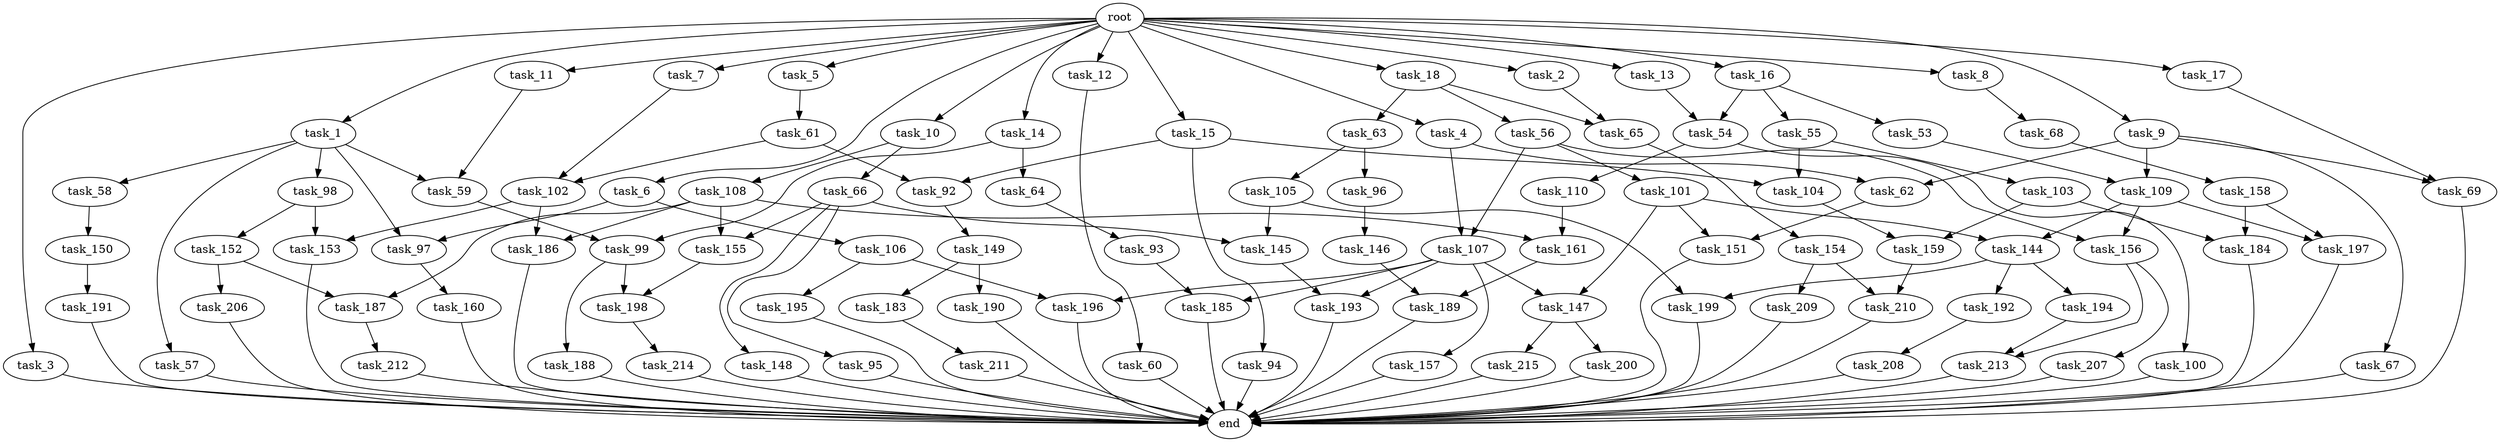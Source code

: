 digraph G {
  root [size="0.000000"];
  task_1 [size="1024.000000"];
  task_2 [size="1024.000000"];
  task_3 [size="1024.000000"];
  task_4 [size="1024.000000"];
  task_5 [size="1024.000000"];
  task_6 [size="1024.000000"];
  task_7 [size="1024.000000"];
  task_8 [size="1024.000000"];
  task_9 [size="1024.000000"];
  task_10 [size="1024.000000"];
  task_11 [size="1024.000000"];
  task_12 [size="1024.000000"];
  task_13 [size="1024.000000"];
  task_14 [size="1024.000000"];
  task_15 [size="1024.000000"];
  task_16 [size="1024.000000"];
  task_17 [size="1024.000000"];
  task_18 [size="1024.000000"];
  task_53 [size="858993459200.000000"];
  task_54 [size="936302870528.000000"];
  task_55 [size="858993459200.000000"];
  task_56 [size="77309411328.000000"];
  task_57 [size="137438953472.000000"];
  task_58 [size="137438953472.000000"];
  task_59 [size="352187318272.000000"];
  task_60 [size="34359738368.000000"];
  task_61 [size="858993459200.000000"];
  task_62 [size="996432412672.000000"];
  task_63 [size="77309411328.000000"];
  task_64 [size="214748364800.000000"];
  task_65 [size="498216206336.000000"];
  task_66 [size="549755813888.000000"];
  task_67 [size="858993459200.000000"];
  task_68 [size="549755813888.000000"];
  task_69 [size="1168231104512.000000"];
  task_92 [size="1073741824000.000000"];
  task_93 [size="137438953472.000000"];
  task_94 [size="214748364800.000000"];
  task_95 [size="695784701952.000000"];
  task_96 [size="549755813888.000000"];
  task_97 [size="214748364800.000000"];
  task_98 [size="137438953472.000000"];
  task_99 [size="523986010112.000000"];
  task_100 [size="858993459200.000000"];
  task_101 [size="858993459200.000000"];
  task_102 [size="893353197568.000000"];
  task_103 [size="420906795008.000000"];
  task_104 [size="635655159808.000000"];
  task_105 [size="549755813888.000000"];
  task_106 [size="77309411328.000000"];
  task_107 [size="996432412672.000000"];
  task_108 [size="549755813888.000000"];
  task_109 [size="1408749273088.000000"];
  task_110 [size="858993459200.000000"];
  task_144 [size="893353197568.000000"];
  task_145 [size="1116691496960.000000"];
  task_146 [size="309237645312.000000"];
  task_147 [size="893353197568.000000"];
  task_148 [size="695784701952.000000"];
  task_149 [size="137438953472.000000"];
  task_150 [size="420906795008.000000"];
  task_151 [size="936302870528.000000"];
  task_152 [size="214748364800.000000"];
  task_153 [size="910533066752.000000"];
  task_154 [size="549755813888.000000"];
  task_155 [size="1554778161152.000000"];
  task_156 [size="893353197568.000000"];
  task_157 [size="34359738368.000000"];
  task_158 [size="858993459200.000000"];
  task_159 [size="1408749273088.000000"];
  task_160 [size="695784701952.000000"];
  task_161 [size="1554778161152.000000"];
  task_183 [size="137438953472.000000"];
  task_184 [size="1099511627776.000000"];
  task_185 [size="343597383680.000000"];
  task_186 [size="1554778161152.000000"];
  task_187 [size="996432412672.000000"];
  task_188 [size="309237645312.000000"];
  task_189 [size="1005022347264.000000"];
  task_190 [size="137438953472.000000"];
  task_191 [size="77309411328.000000"];
  task_192 [size="549755813888.000000"];
  task_193 [size="68719476736.000000"];
  task_194 [size="549755813888.000000"];
  task_195 [size="858993459200.000000"];
  task_196 [size="893353197568.000000"];
  task_197 [size="584115552256.000000"];
  task_198 [size="386547056640.000000"];
  task_199 [size="970662608896.000000"];
  task_200 [size="309237645312.000000"];
  task_206 [size="137438953472.000000"];
  task_207 [size="549755813888.000000"];
  task_208 [size="549755813888.000000"];
  task_209 [size="695784701952.000000"];
  task_210 [size="910533066752.000000"];
  task_211 [size="858993459200.000000"];
  task_212 [size="695784701952.000000"];
  task_213 [size="1245540515840.000000"];
  task_214 [size="309237645312.000000"];
  task_215 [size="309237645312.000000"];
  end [size="0.000000"];

  root -> task_1 [size="1.000000"];
  root -> task_2 [size="1.000000"];
  root -> task_3 [size="1.000000"];
  root -> task_4 [size="1.000000"];
  root -> task_5 [size="1.000000"];
  root -> task_6 [size="1.000000"];
  root -> task_7 [size="1.000000"];
  root -> task_8 [size="1.000000"];
  root -> task_9 [size="1.000000"];
  root -> task_10 [size="1.000000"];
  root -> task_11 [size="1.000000"];
  root -> task_12 [size="1.000000"];
  root -> task_13 [size="1.000000"];
  root -> task_14 [size="1.000000"];
  root -> task_15 [size="1.000000"];
  root -> task_16 [size="1.000000"];
  root -> task_17 [size="1.000000"];
  root -> task_18 [size="1.000000"];
  task_1 -> task_57 [size="134217728.000000"];
  task_1 -> task_58 [size="134217728.000000"];
  task_1 -> task_59 [size="134217728.000000"];
  task_1 -> task_97 [size="134217728.000000"];
  task_1 -> task_98 [size="134217728.000000"];
  task_2 -> task_65 [size="411041792.000000"];
  task_3 -> end [size="1.000000"];
  task_4 -> task_62 [size="134217728.000000"];
  task_4 -> task_107 [size="134217728.000000"];
  task_5 -> task_61 [size="838860800.000000"];
  task_6 -> task_97 [size="75497472.000000"];
  task_6 -> task_106 [size="75497472.000000"];
  task_7 -> task_102 [size="33554432.000000"];
  task_8 -> task_68 [size="536870912.000000"];
  task_9 -> task_62 [size="838860800.000000"];
  task_9 -> task_67 [size="838860800.000000"];
  task_9 -> task_69 [size="838860800.000000"];
  task_9 -> task_109 [size="838860800.000000"];
  task_10 -> task_66 [size="536870912.000000"];
  task_10 -> task_108 [size="536870912.000000"];
  task_11 -> task_59 [size="209715200.000000"];
  task_12 -> task_60 [size="33554432.000000"];
  task_13 -> task_54 [size="75497472.000000"];
  task_14 -> task_64 [size="209715200.000000"];
  task_14 -> task_99 [size="209715200.000000"];
  task_15 -> task_92 [size="209715200.000000"];
  task_15 -> task_94 [size="209715200.000000"];
  task_15 -> task_104 [size="209715200.000000"];
  task_16 -> task_53 [size="838860800.000000"];
  task_16 -> task_54 [size="838860800.000000"];
  task_16 -> task_55 [size="838860800.000000"];
  task_17 -> task_69 [size="301989888.000000"];
  task_18 -> task_56 [size="75497472.000000"];
  task_18 -> task_63 [size="75497472.000000"];
  task_18 -> task_65 [size="75497472.000000"];
  task_53 -> task_109 [size="536870912.000000"];
  task_54 -> task_100 [size="838860800.000000"];
  task_54 -> task_110 [size="838860800.000000"];
  task_55 -> task_103 [size="411041792.000000"];
  task_55 -> task_104 [size="411041792.000000"];
  task_56 -> task_101 [size="838860800.000000"];
  task_56 -> task_107 [size="838860800.000000"];
  task_56 -> task_156 [size="838860800.000000"];
  task_57 -> end [size="1.000000"];
  task_58 -> task_150 [size="411041792.000000"];
  task_59 -> task_99 [size="301989888.000000"];
  task_60 -> end [size="1.000000"];
  task_61 -> task_92 [size="838860800.000000"];
  task_61 -> task_102 [size="838860800.000000"];
  task_62 -> task_151 [size="75497472.000000"];
  task_63 -> task_96 [size="536870912.000000"];
  task_63 -> task_105 [size="536870912.000000"];
  task_64 -> task_93 [size="134217728.000000"];
  task_65 -> task_154 [size="536870912.000000"];
  task_66 -> task_95 [size="679477248.000000"];
  task_66 -> task_145 [size="679477248.000000"];
  task_66 -> task_148 [size="679477248.000000"];
  task_66 -> task_155 [size="679477248.000000"];
  task_67 -> end [size="1.000000"];
  task_68 -> task_158 [size="838860800.000000"];
  task_69 -> end [size="1.000000"];
  task_92 -> task_149 [size="134217728.000000"];
  task_93 -> task_185 [size="301989888.000000"];
  task_94 -> end [size="1.000000"];
  task_95 -> end [size="1.000000"];
  task_96 -> task_146 [size="301989888.000000"];
  task_97 -> task_160 [size="679477248.000000"];
  task_98 -> task_152 [size="209715200.000000"];
  task_98 -> task_153 [size="209715200.000000"];
  task_99 -> task_188 [size="301989888.000000"];
  task_99 -> task_198 [size="301989888.000000"];
  task_100 -> end [size="1.000000"];
  task_101 -> task_144 [size="838860800.000000"];
  task_101 -> task_147 [size="838860800.000000"];
  task_101 -> task_151 [size="838860800.000000"];
  task_102 -> task_153 [size="679477248.000000"];
  task_102 -> task_186 [size="679477248.000000"];
  task_103 -> task_159 [size="536870912.000000"];
  task_103 -> task_184 [size="536870912.000000"];
  task_104 -> task_159 [size="838860800.000000"];
  task_105 -> task_145 [size="411041792.000000"];
  task_105 -> task_199 [size="411041792.000000"];
  task_106 -> task_195 [size="838860800.000000"];
  task_106 -> task_196 [size="838860800.000000"];
  task_107 -> task_147 [size="33554432.000000"];
  task_107 -> task_157 [size="33554432.000000"];
  task_107 -> task_185 [size="33554432.000000"];
  task_107 -> task_193 [size="33554432.000000"];
  task_107 -> task_196 [size="33554432.000000"];
  task_108 -> task_155 [size="838860800.000000"];
  task_108 -> task_161 [size="838860800.000000"];
  task_108 -> task_186 [size="838860800.000000"];
  task_108 -> task_187 [size="838860800.000000"];
  task_109 -> task_144 [size="33554432.000000"];
  task_109 -> task_156 [size="33554432.000000"];
  task_109 -> task_197 [size="33554432.000000"];
  task_110 -> task_161 [size="679477248.000000"];
  task_144 -> task_192 [size="536870912.000000"];
  task_144 -> task_194 [size="536870912.000000"];
  task_144 -> task_199 [size="536870912.000000"];
  task_145 -> task_193 [size="33554432.000000"];
  task_146 -> task_189 [size="301989888.000000"];
  task_147 -> task_200 [size="301989888.000000"];
  task_147 -> task_215 [size="301989888.000000"];
  task_148 -> end [size="1.000000"];
  task_149 -> task_183 [size="134217728.000000"];
  task_149 -> task_190 [size="134217728.000000"];
  task_150 -> task_191 [size="75497472.000000"];
  task_151 -> end [size="1.000000"];
  task_152 -> task_187 [size="134217728.000000"];
  task_152 -> task_206 [size="134217728.000000"];
  task_153 -> end [size="1.000000"];
  task_154 -> task_209 [size="679477248.000000"];
  task_154 -> task_210 [size="679477248.000000"];
  task_155 -> task_198 [size="75497472.000000"];
  task_156 -> task_207 [size="536870912.000000"];
  task_156 -> task_213 [size="536870912.000000"];
  task_157 -> end [size="1.000000"];
  task_158 -> task_184 [size="536870912.000000"];
  task_158 -> task_197 [size="536870912.000000"];
  task_159 -> task_210 [size="209715200.000000"];
  task_160 -> end [size="1.000000"];
  task_161 -> task_189 [size="679477248.000000"];
  task_183 -> task_211 [size="838860800.000000"];
  task_184 -> end [size="1.000000"];
  task_185 -> end [size="1.000000"];
  task_186 -> end [size="1.000000"];
  task_187 -> task_212 [size="679477248.000000"];
  task_188 -> end [size="1.000000"];
  task_189 -> end [size="1.000000"];
  task_190 -> end [size="1.000000"];
  task_191 -> end [size="1.000000"];
  task_192 -> task_208 [size="536870912.000000"];
  task_193 -> end [size="1.000000"];
  task_194 -> task_213 [size="679477248.000000"];
  task_195 -> end [size="1.000000"];
  task_196 -> end [size="1.000000"];
  task_197 -> end [size="1.000000"];
  task_198 -> task_214 [size="301989888.000000"];
  task_199 -> end [size="1.000000"];
  task_200 -> end [size="1.000000"];
  task_206 -> end [size="1.000000"];
  task_207 -> end [size="1.000000"];
  task_208 -> end [size="1.000000"];
  task_209 -> end [size="1.000000"];
  task_210 -> end [size="1.000000"];
  task_211 -> end [size="1.000000"];
  task_212 -> end [size="1.000000"];
  task_213 -> end [size="1.000000"];
  task_214 -> end [size="1.000000"];
  task_215 -> end [size="1.000000"];
}
